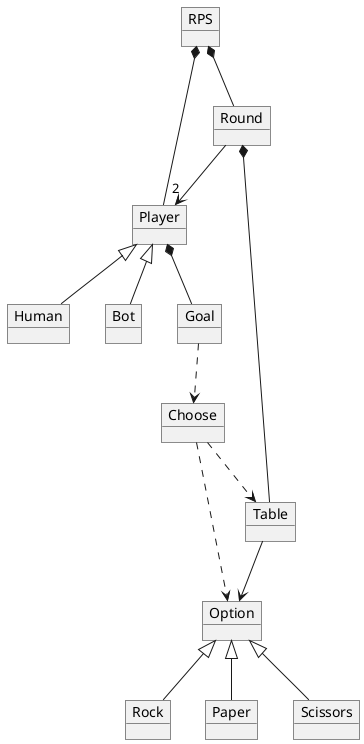@startuml VocabularyMain

object RPS
object Round
object Player
object Human
object Bot
object Goal
object Choose
object Option
object Rock
object Paper
object Scissors
object Table

RPS *-- Round
RPS *--Player
Round *-- Table

Player <|-- Human
Player <|-- Bot
Player *-- Goal

Option <|-- Rock
Option <|-- Paper
Option <|-- Scissors

Goal ..> Choose 
Choose ..> Option
Choose ..> Table
Table --> Option

Round -->"2" Player

@enduml